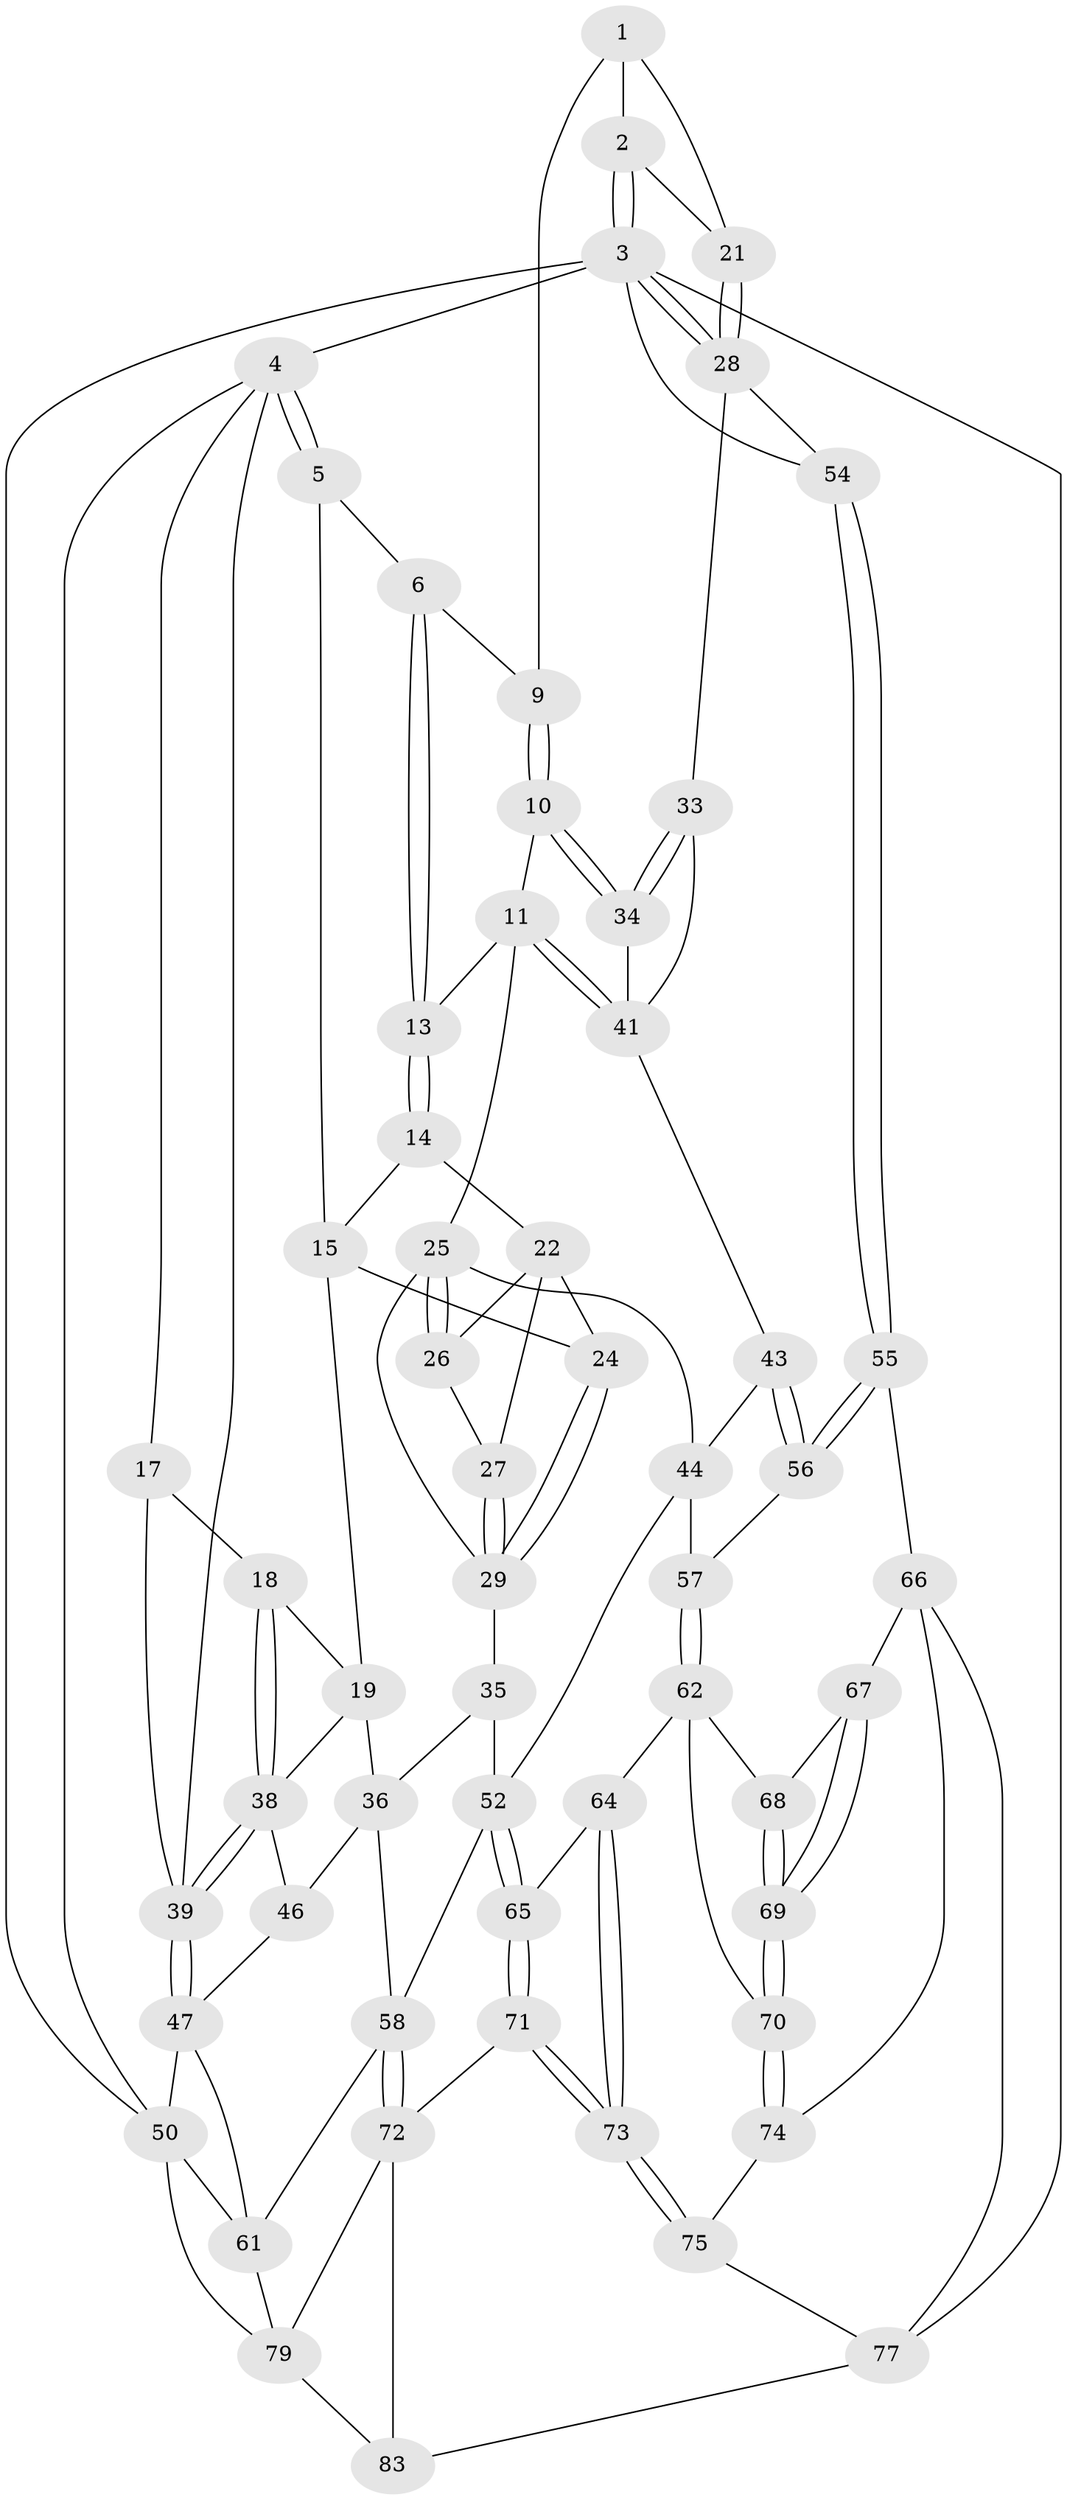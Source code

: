 // original degree distribution, {3: 0.023809523809523808, 4: 0.25, 6: 0.2261904761904762, 5: 0.5}
// Generated by graph-tools (version 1.1) at 2025/11/02/27/25 16:11:54]
// undirected, 58 vertices, 131 edges
graph export_dot {
graph [start="1"]
  node [color=gray90,style=filled];
  1 [pos="+0.8029107435633179+0",super="+8"];
  2 [pos="+1+0"];
  3 [pos="+1+0",super="+60"];
  4 [pos="+0+0",super="+16"];
  5 [pos="+0.3553251807859699+0"];
  6 [pos="+0.6637883863810233+0",super="+7"];
  9 [pos="+0.8287304373399695+0.1658705525775674"];
  10 [pos="+0.8093507194263068+0.1821339439291197"];
  11 [pos="+0.760623748946182+0.2062447992930053",super="+12"];
  13 [pos="+0.6916096361625357+0.1569062537586375"];
  14 [pos="+0.5137209710510745+0.11282892611382296"];
  15 [pos="+0.3543378827071987+0",super="+20"];
  17 [pos="+0.12519514620311736+0.1409136242247644"];
  18 [pos="+0.2072833733735358+0.1828275617330144"];
  19 [pos="+0.23642726119307048+0.18170459668506805",super="+37"];
  21 [pos="+0.8820267987493364+0.14058216562953865"];
  22 [pos="+0.5126354888930306+0.11789907545617476",super="+23"];
  24 [pos="+0.4107273696870776+0.2097134520486177"];
  25 [pos="+0.6320133464937182+0.3173451983898319",super="+30"];
  26 [pos="+0.5154507424032474+0.17672234650852298"];
  27 [pos="+0.4875984314264302+0.23535059715294504"];
  28 [pos="+1+0.33345372669015094",super="+32"];
  29 [pos="+0.5117485603990962+0.41484952579990847",super="+31"];
  33 [pos="+1+0.3827159972186576"];
  34 [pos="+0.9629104624776956+0.3098668226300138"];
  35 [pos="+0.42813196153432653+0.463670190771869"];
  36 [pos="+0.37435687952626057+0.4444269088320353",super="+48"];
  38 [pos="+0+0.2893050801919079",super="+45"];
  39 [pos="+0+0.31918899217009594",super="+40"];
  41 [pos="+0.8256529358430748+0.3253349038962055",super="+42"];
  43 [pos="+0.7729321875629492+0.5063126264086885"];
  44 [pos="+0.6848509149789795+0.48052359432964104",super="+51"];
  46 [pos="+0.09092929635873119+0.4839508845518503"];
  47 [pos="+0+0.44268070261640774",super="+49"];
  50 [pos="+0+1",super="+81"];
  52 [pos="+0.5524187042427775+0.6904593449349569",super="+53"];
  54 [pos="+1+0.5728996556252672"];
  55 [pos="+0.9212402059112479+0.6472730669851385"];
  56 [pos="+0.8254824800920785+0.5916873328311781"];
  57 [pos="+0.717739176132224+0.6827604379279285"];
  58 [pos="+0.3300550501845708+0.732902848267888",super="+59"];
  61 [pos="+0.12839001071988618+0.7393002877346881",super="+80"];
  62 [pos="+0.7175457962751258+0.6896339020390054",super="+63"];
  64 [pos="+0.5977424976492034+0.7413953511596867"];
  65 [pos="+0.5558910478739065+0.7132253991039371"];
  66 [pos="+0.8851941274267631+0.7569744301588734",super="+76"];
  67 [pos="+0.8393170959049033+0.7723839559676188"];
  68 [pos="+0.7368934934219398+0.7304388340743239"];
  69 [pos="+0.717507368186717+0.8532276809313772"];
  70 [pos="+0.7115454838334782+0.8599335961847048"];
  71 [pos="+0.5172213664528839+0.8094024642963724"];
  72 [pos="+0.40512945613848844+0.8619065801998972",super="+78"];
  73 [pos="+0.6357622565158078+0.9135079160129599"];
  74 [pos="+0.7107183932783624+0.8631716691879316"];
  75 [pos="+0.640251411881885+0.9183421178306753"];
  77 [pos="+1+1",super="+82"];
  79 [pos="+0.22721682900546636+0.9158859373181245",super="+84"];
  83 [pos="+0.47286609275573976+1"];
  1 -- 2;
  1 -- 21;
  1 -- 9;
  2 -- 3;
  2 -- 3;
  2 -- 21;
  3 -- 4;
  3 -- 28;
  3 -- 28;
  3 -- 50;
  3 -- 77;
  3 -- 54;
  4 -- 5;
  4 -- 5;
  4 -- 50;
  4 -- 17;
  4 -- 39;
  5 -- 6;
  5 -- 15;
  6 -- 13;
  6 -- 13;
  6 -- 9;
  9 -- 10;
  9 -- 10;
  10 -- 11;
  10 -- 34;
  10 -- 34;
  11 -- 41;
  11 -- 41;
  11 -- 25;
  11 -- 13;
  13 -- 14;
  13 -- 14;
  14 -- 15;
  14 -- 22;
  15 -- 24;
  15 -- 19;
  17 -- 18;
  17 -- 39;
  18 -- 19;
  18 -- 38;
  18 -- 38;
  19 -- 36;
  19 -- 38;
  21 -- 28;
  21 -- 28;
  22 -- 26;
  22 -- 24;
  22 -- 27;
  24 -- 29;
  24 -- 29;
  25 -- 26;
  25 -- 26;
  25 -- 44;
  25 -- 29;
  26 -- 27;
  27 -- 29;
  27 -- 29;
  28 -- 33;
  28 -- 54;
  29 -- 35;
  33 -- 34;
  33 -- 34;
  33 -- 41;
  34 -- 41;
  35 -- 36;
  35 -- 52;
  36 -- 58;
  36 -- 46;
  38 -- 39;
  38 -- 39;
  38 -- 46;
  39 -- 47;
  39 -- 47;
  41 -- 43;
  43 -- 44;
  43 -- 56;
  43 -- 56;
  44 -- 57;
  44 -- 52;
  46 -- 47;
  47 -- 50;
  47 -- 61;
  50 -- 79;
  50 -- 61;
  52 -- 65;
  52 -- 65;
  52 -- 58;
  54 -- 55;
  54 -- 55;
  55 -- 56;
  55 -- 56;
  55 -- 66;
  56 -- 57;
  57 -- 62;
  57 -- 62;
  58 -- 72;
  58 -- 72;
  58 -- 61;
  61 -- 79;
  62 -- 68;
  62 -- 64;
  62 -- 70;
  64 -- 65;
  64 -- 73;
  64 -- 73;
  65 -- 71;
  65 -- 71;
  66 -- 67;
  66 -- 77;
  66 -- 74;
  67 -- 68;
  67 -- 69;
  67 -- 69;
  68 -- 69;
  68 -- 69;
  69 -- 70;
  69 -- 70;
  70 -- 74;
  70 -- 74;
  71 -- 72;
  71 -- 73;
  71 -- 73;
  72 -- 83;
  72 -- 79;
  73 -- 75;
  73 -- 75;
  74 -- 75;
  75 -- 77;
  77 -- 83;
  79 -- 83;
}
